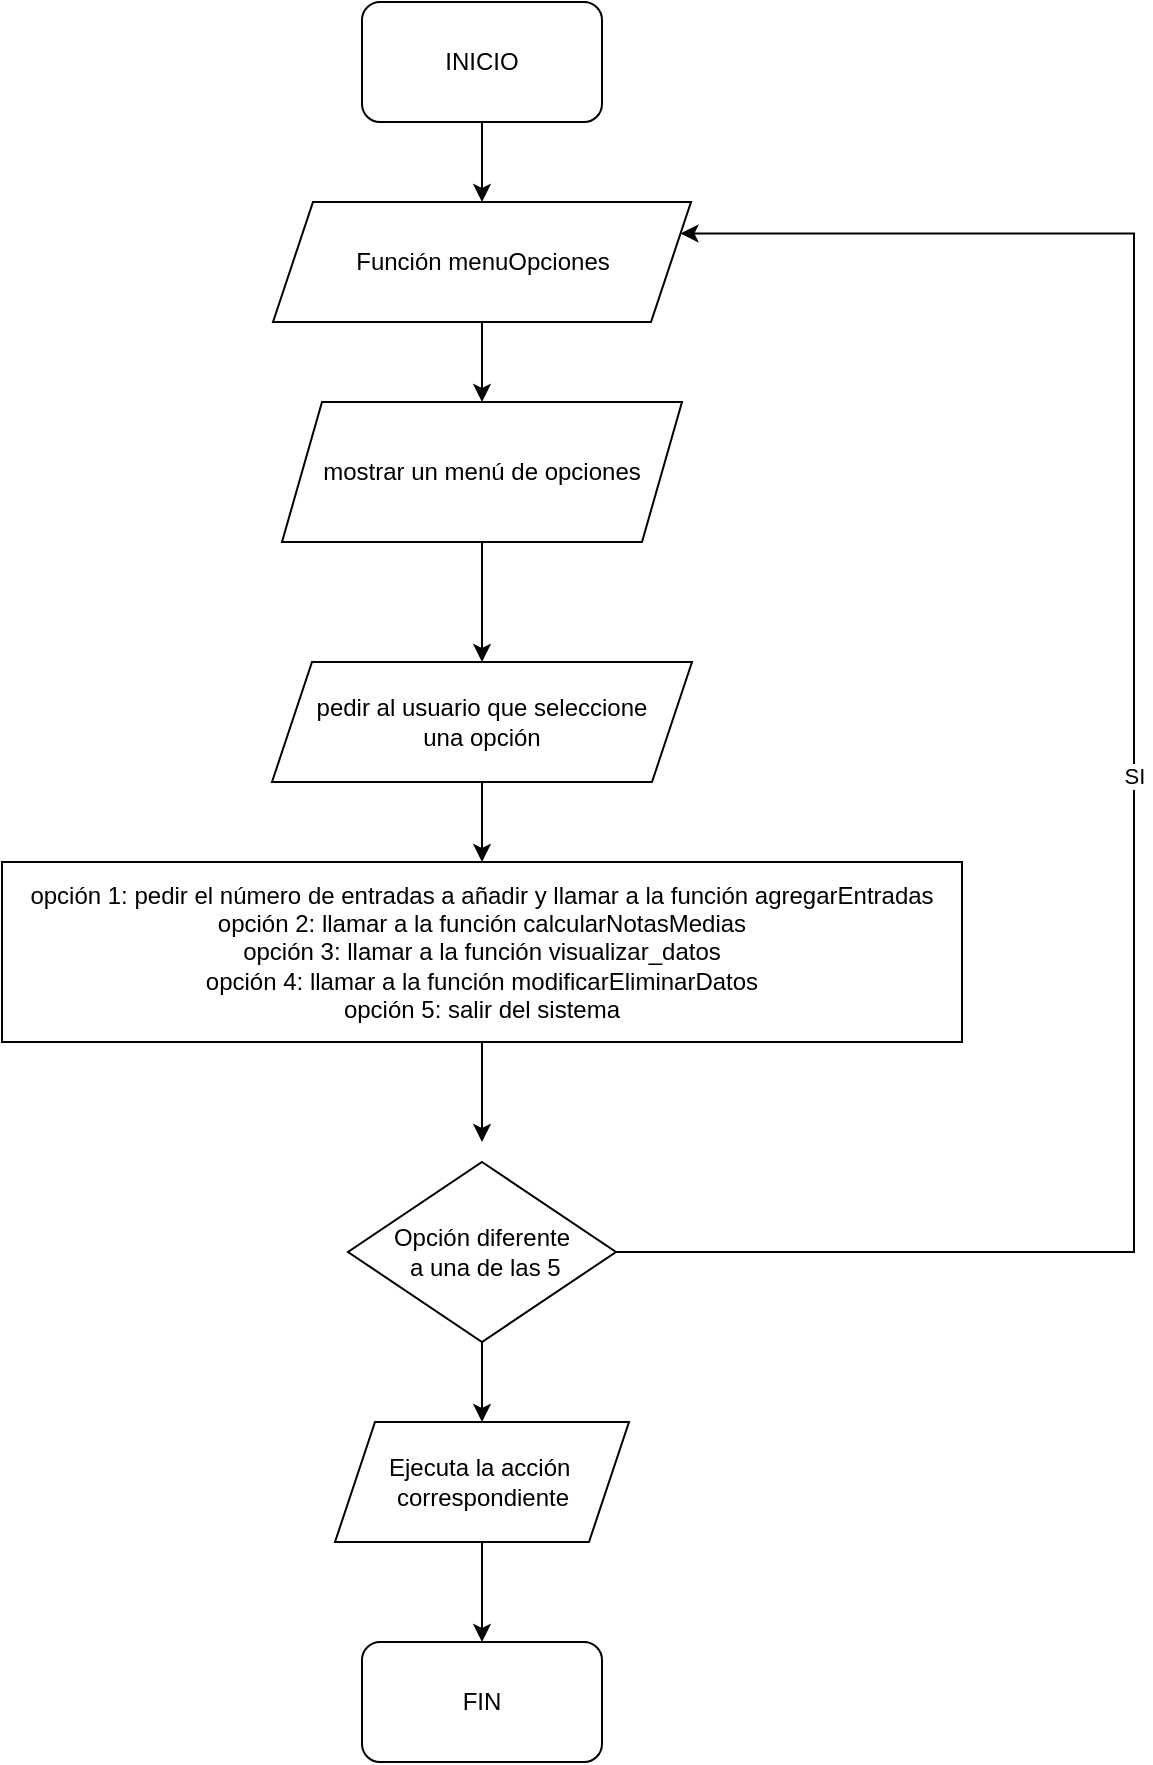 <mxfile version="20.8.10" type="device"><diagram id="tIZpPp7r5YMjVVd5DYUQ" name="Página-1"><mxGraphModel dx="1290" dy="732" grid="1" gridSize="10" guides="1" tooltips="1" connect="1" arrows="1" fold="1" page="1" pageScale="1" pageWidth="827" pageHeight="1169" math="0" shadow="0"><root><mxCell id="0"/><mxCell id="1" parent="0"/><mxCell id="XXr4sUn4wYvU1RODGpBL-3" value="" style="edgeStyle=orthogonalEdgeStyle;rounded=0;orthogonalLoop=1;jettySize=auto;html=1;" parent="1" source="XXr4sUn4wYvU1RODGpBL-1" target="XXr4sUn4wYvU1RODGpBL-2" edge="1"><mxGeometry relative="1" as="geometry"/></mxCell><mxCell id="XXr4sUn4wYvU1RODGpBL-1" value="INICIO" style="rounded=1;whiteSpace=wrap;html=1;" parent="1" vertex="1"><mxGeometry x="354" y="40" width="120" height="60" as="geometry"/></mxCell><mxCell id="XXr4sUn4wYvU1RODGpBL-5" value="" style="edgeStyle=orthogonalEdgeStyle;rounded=0;orthogonalLoop=1;jettySize=auto;html=1;" parent="1" source="XXr4sUn4wYvU1RODGpBL-2" target="XXr4sUn4wYvU1RODGpBL-4" edge="1"><mxGeometry relative="1" as="geometry"/></mxCell><mxCell id="XXr4sUn4wYvU1RODGpBL-2" value="&lt;font style=&quot;vertical-align: inherit;&quot;&gt;&lt;font style=&quot;vertical-align: inherit;&quot;&gt;Función menuOpciones&lt;/font&gt;&lt;/font&gt;" style="shape=parallelogram;perimeter=parallelogramPerimeter;whiteSpace=wrap;html=1;fixedSize=1;" parent="1" vertex="1"><mxGeometry x="309.5" y="140" width="209" height="60" as="geometry"/></mxCell><mxCell id="XXr4sUn4wYvU1RODGpBL-9" value="" style="edgeStyle=orthogonalEdgeStyle;rounded=0;orthogonalLoop=1;jettySize=auto;html=1;" parent="1" source="XXr4sUn4wYvU1RODGpBL-4" target="XXr4sUn4wYvU1RODGpBL-6" edge="1"><mxGeometry relative="1" as="geometry"/></mxCell><mxCell id="XXr4sUn4wYvU1RODGpBL-4" value="&lt;font style=&quot;vertical-align: inherit;&quot;&gt;&lt;font style=&quot;vertical-align: inherit;&quot;&gt;mostrar un menú de opciones&lt;/font&gt;&lt;/font&gt;" style="shape=parallelogram;perimeter=parallelogramPerimeter;whiteSpace=wrap;html=1;fixedSize=1;" parent="1" vertex="1"><mxGeometry x="314" y="240" width="200" height="70" as="geometry"/></mxCell><mxCell id="XXr4sUn4wYvU1RODGpBL-10" value="" style="edgeStyle=orthogonalEdgeStyle;rounded=0;orthogonalLoop=1;jettySize=auto;html=1;" parent="1" source="XXr4sUn4wYvU1RODGpBL-6" target="XXr4sUn4wYvU1RODGpBL-7" edge="1"><mxGeometry relative="1" as="geometry"/></mxCell><mxCell id="XXr4sUn4wYvU1RODGpBL-6" value="&lt;font style=&quot;vertical-align: inherit;&quot;&gt;&lt;font style=&quot;vertical-align: inherit;&quot;&gt;&lt;font style=&quot;vertical-align: inherit;&quot;&gt;&lt;font style=&quot;vertical-align: inherit;&quot;&gt;pedir al usuario que seleccione &lt;br&gt;una opción&lt;/font&gt;&lt;/font&gt;&lt;/font&gt;&lt;/font&gt;" style="shape=parallelogram;perimeter=parallelogramPerimeter;whiteSpace=wrap;html=1;fixedSize=1;" parent="1" vertex="1"><mxGeometry x="309" y="370" width="210" height="60" as="geometry"/></mxCell><mxCell id="XXr4sUn4wYvU1RODGpBL-11" value="" style="edgeStyle=orthogonalEdgeStyle;rounded=0;orthogonalLoop=1;jettySize=auto;html=1;" parent="1" source="XXr4sUn4wYvU1RODGpBL-7" edge="1"><mxGeometry relative="1" as="geometry"><mxPoint x="414" y="610" as="targetPoint"/></mxGeometry></mxCell><mxCell id="XXr4sUn4wYvU1RODGpBL-7" value="&lt;font style=&quot;vertical-align: inherit;&quot;&gt;&lt;font style=&quot;vertical-align: inherit;&quot;&gt;&lt;font style=&quot;vertical-align: inherit;&quot;&gt;&lt;font style=&quot;vertical-align: inherit;&quot;&gt;&lt;font style=&quot;vertical-align: inherit;&quot;&gt;&lt;font style=&quot;vertical-align: inherit;&quot;&gt;&lt;font style=&quot;vertical-align: inherit;&quot;&gt;&lt;font style=&quot;vertical-align: inherit;&quot;&gt;&lt;font style=&quot;vertical-align: inherit;&quot;&gt;&lt;font style=&quot;vertical-align: inherit;&quot;&gt;opción 1: pedir el número de entradas a añadir y llamar a la función agregarEntradas&lt;br&gt;opción 2: llamar a la función calcularNotasMedias&lt;br&gt;opción 3: llamar a la función visualizar_datos&lt;br&gt;opción 4: llamar a la función modificarEliminarDatos&lt;br&gt;opción 5: salir del sistema&lt;br&gt;&lt;/font&gt;&lt;/font&gt;&lt;/font&gt;&lt;/font&gt;&lt;/font&gt;&lt;/font&gt;&lt;/font&gt;&lt;/font&gt;&lt;/font&gt;&lt;/font&gt;" style="rounded=0;whiteSpace=wrap;html=1;" parent="1" vertex="1"><mxGeometry x="174" y="470" width="480" height="90" as="geometry"/></mxCell><mxCell id="XXr4sUn4wYvU1RODGpBL-12" value="&lt;font style=&quot;vertical-align: inherit;&quot;&gt;&lt;font style=&quot;vertical-align: inherit;&quot;&gt;FIN&lt;/font&gt;&lt;/font&gt;" style="rounded=1;whiteSpace=wrap;html=1;" parent="1" vertex="1"><mxGeometry x="354" y="860" width="120" height="60" as="geometry"/></mxCell><mxCell id="AF54vKhdccXUvpV_6s2F-3" value="SI" style="edgeStyle=orthogonalEdgeStyle;rounded=0;orthogonalLoop=1;jettySize=auto;html=1;entryX=1;entryY=0.25;entryDx=0;entryDy=0;" edge="1" parent="1" source="AF54vKhdccXUvpV_6s2F-1" target="XXr4sUn4wYvU1RODGpBL-2"><mxGeometry relative="1" as="geometry"><mxPoint x="750" y="150" as="targetPoint"/><Array as="points"><mxPoint x="740" y="665"/><mxPoint x="740" y="156"/></Array></mxGeometry></mxCell><mxCell id="AF54vKhdccXUvpV_6s2F-7" value="" style="edgeStyle=orthogonalEdgeStyle;rounded=0;orthogonalLoop=1;jettySize=auto;html=1;" edge="1" parent="1" source="AF54vKhdccXUvpV_6s2F-1" target="AF54vKhdccXUvpV_6s2F-6"><mxGeometry relative="1" as="geometry"/></mxCell><mxCell id="AF54vKhdccXUvpV_6s2F-1" value="Opción diferente&lt;br&gt;&amp;nbsp;a una de las 5" style="rhombus;whiteSpace=wrap;html=1;" vertex="1" parent="1"><mxGeometry x="347" y="620" width="134" height="90" as="geometry"/></mxCell><mxCell id="AF54vKhdccXUvpV_6s2F-8" value="" style="edgeStyle=orthogonalEdgeStyle;rounded=0;orthogonalLoop=1;jettySize=auto;html=1;" edge="1" parent="1" source="AF54vKhdccXUvpV_6s2F-6" target="XXr4sUn4wYvU1RODGpBL-12"><mxGeometry relative="1" as="geometry"/></mxCell><mxCell id="AF54vKhdccXUvpV_6s2F-6" value="Ejecuta la acción&amp;nbsp;&lt;br&gt;correspondiente" style="shape=parallelogram;perimeter=parallelogramPerimeter;whiteSpace=wrap;html=1;fixedSize=1;" vertex="1" parent="1"><mxGeometry x="340.5" y="750" width="147" height="60" as="geometry"/></mxCell></root></mxGraphModel></diagram></mxfile>